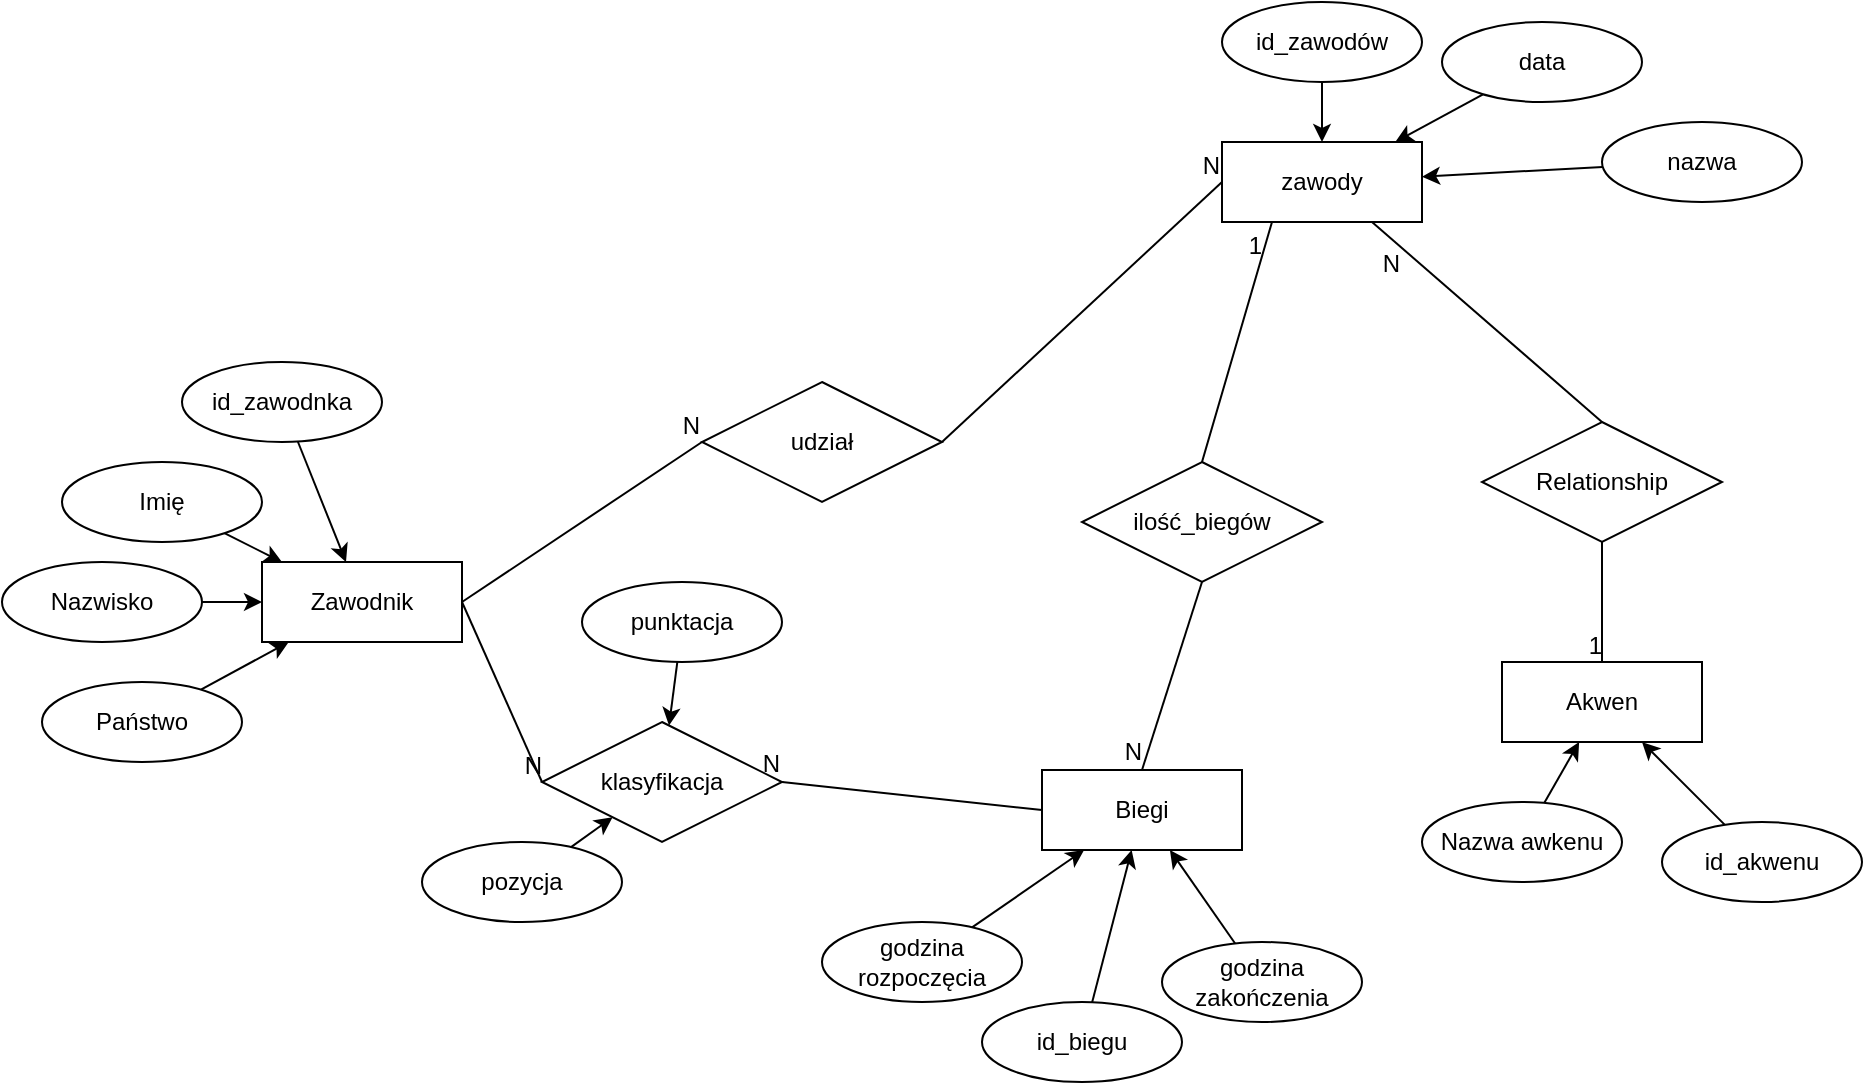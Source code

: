 <mxfile version="13.9.1" type="github">
  <diagram id="qOy0_NKQRGz6zUJ5DBVM" name="Page-1">
    <mxGraphModel dx="1422" dy="914" grid="1" gridSize="10" guides="1" tooltips="1" connect="1" arrows="1" fold="1" page="1" pageScale="1" pageWidth="1169" pageHeight="827" math="0" shadow="0">
      <root>
        <mxCell id="0" />
        <mxCell id="1" parent="0" />
        <mxCell id="-6ZyvIbKy-ZYqL_Ey7gN-1" value="Zawodnik" style="whiteSpace=wrap;html=1;align=center;" vertex="1" parent="1">
          <mxGeometry x="150" y="310" width="100" height="40" as="geometry" />
        </mxCell>
        <mxCell id="-6ZyvIbKy-ZYqL_Ey7gN-2" value="Biegi" style="whiteSpace=wrap;html=1;align=center;" vertex="1" parent="1">
          <mxGeometry x="540" y="414" width="100" height="40" as="geometry" />
        </mxCell>
        <mxCell id="-6ZyvIbKy-ZYqL_Ey7gN-4" value="zawody" style="whiteSpace=wrap;html=1;align=center;" vertex="1" parent="1">
          <mxGeometry x="630" y="100" width="100" height="40" as="geometry" />
        </mxCell>
        <mxCell id="-6ZyvIbKy-ZYqL_Ey7gN-5" value="Akwen" style="whiteSpace=wrap;html=1;align=center;" vertex="1" parent="1">
          <mxGeometry x="770" y="360" width="100" height="40" as="geometry" />
        </mxCell>
        <mxCell id="-6ZyvIbKy-ZYqL_Ey7gN-10" value="" style="rounded=0;orthogonalLoop=1;jettySize=auto;html=1;" edge="1" parent="1" source="-6ZyvIbKy-ZYqL_Ey7gN-6" target="-6ZyvIbKy-ZYqL_Ey7gN-1">
          <mxGeometry relative="1" as="geometry" />
        </mxCell>
        <mxCell id="-6ZyvIbKy-ZYqL_Ey7gN-6" value="Imię" style="ellipse;whiteSpace=wrap;html=1;align=center;" vertex="1" parent="1">
          <mxGeometry x="50" y="260" width="100" height="40" as="geometry" />
        </mxCell>
        <mxCell id="-6ZyvIbKy-ZYqL_Ey7gN-9" value="" style="rounded=0;orthogonalLoop=1;jettySize=auto;html=1;" edge="1" parent="1" source="-6ZyvIbKy-ZYqL_Ey7gN-7" target="-6ZyvIbKy-ZYqL_Ey7gN-1">
          <mxGeometry relative="1" as="geometry" />
        </mxCell>
        <mxCell id="-6ZyvIbKy-ZYqL_Ey7gN-7" value="Nazwisko" style="ellipse;whiteSpace=wrap;html=1;align=center;" vertex="1" parent="1">
          <mxGeometry x="20" y="310" width="100" height="40" as="geometry" />
        </mxCell>
        <mxCell id="-6ZyvIbKy-ZYqL_Ey7gN-11" value="" style="edgeStyle=none;rounded=0;orthogonalLoop=1;jettySize=auto;html=1;" edge="1" parent="1" source="-6ZyvIbKy-ZYqL_Ey7gN-8" target="-6ZyvIbKy-ZYqL_Ey7gN-1">
          <mxGeometry relative="1" as="geometry" />
        </mxCell>
        <mxCell id="-6ZyvIbKy-ZYqL_Ey7gN-8" value="Państwo" style="ellipse;whiteSpace=wrap;html=1;align=center;" vertex="1" parent="1">
          <mxGeometry x="40" y="370" width="100" height="40" as="geometry" />
        </mxCell>
        <mxCell id="-6ZyvIbKy-ZYqL_Ey7gN-28" value="" style="edgeStyle=none;rounded=0;orthogonalLoop=1;jettySize=auto;html=1;" edge="1" parent="1" source="-6ZyvIbKy-ZYqL_Ey7gN-12" target="-6ZyvIbKy-ZYqL_Ey7gN-4">
          <mxGeometry relative="1" as="geometry" />
        </mxCell>
        <mxCell id="-6ZyvIbKy-ZYqL_Ey7gN-12" value="id_zawodów&lt;span style=&quot;color: rgba(0 , 0 , 0 , 0) ; font-family: monospace ; font-size: 0px&quot;&gt;%3CmxGraphModel%3E%3Croot%3E%3CmxCell%20id%3D%220%22%2F%3E%3CmxCell%20id%3D%221%22%20parent%3D%220%22%2F%3E%3CmxCell%20id%3D%222%22%20value%3D%22Attribute%22%20style%3D%22ellipse%3BwhiteSpace%3Dwrap%3Bhtml%3D1%3Balign%3Dcenter%3B%22%20vertex%3D%221%22%20parent%3D%221%22%3E%3CmxGeometry%20x%3D%22530%22%20y%3D%22450%22%20width%3D%22100%22%20height%3D%2240%22%20as%3D%22geometry%22%2F%3E%3C%2FmxCell%3E%3C%2Froot%3E%3C%2FmxGraphModel%3E&lt;/span&gt;" style="ellipse;whiteSpace=wrap;html=1;align=center;" vertex="1" parent="1">
          <mxGeometry x="630" y="30" width="100" height="40" as="geometry" />
        </mxCell>
        <mxCell id="-6ZyvIbKy-ZYqL_Ey7gN-29" value="" style="edgeStyle=none;rounded=0;orthogonalLoop=1;jettySize=auto;html=1;" edge="1" parent="1" source="-6ZyvIbKy-ZYqL_Ey7gN-13" target="-6ZyvIbKy-ZYqL_Ey7gN-4">
          <mxGeometry relative="1" as="geometry" />
        </mxCell>
        <mxCell id="-6ZyvIbKy-ZYqL_Ey7gN-13" value="nazwa" style="ellipse;whiteSpace=wrap;html=1;align=center;" vertex="1" parent="1">
          <mxGeometry x="820" y="90" width="100" height="40" as="geometry" />
        </mxCell>
        <mxCell id="-6ZyvIbKy-ZYqL_Ey7gN-27" value="" style="edgeStyle=none;rounded=0;orthogonalLoop=1;jettySize=auto;html=1;" edge="1" parent="1" source="-6ZyvIbKy-ZYqL_Ey7gN-14" target="-6ZyvIbKy-ZYqL_Ey7gN-4">
          <mxGeometry relative="1" as="geometry" />
        </mxCell>
        <mxCell id="-6ZyvIbKy-ZYqL_Ey7gN-14" value="data" style="ellipse;whiteSpace=wrap;html=1;align=center;" vertex="1" parent="1">
          <mxGeometry x="740" y="40" width="100" height="40" as="geometry" />
        </mxCell>
        <mxCell id="-6ZyvIbKy-ZYqL_Ey7gN-16" value="" style="edgeStyle=none;rounded=0;orthogonalLoop=1;jettySize=auto;html=1;" edge="1" parent="1" source="-6ZyvIbKy-ZYqL_Ey7gN-15" target="-6ZyvIbKy-ZYqL_Ey7gN-2">
          <mxGeometry relative="1" as="geometry" />
        </mxCell>
        <mxCell id="-6ZyvIbKy-ZYqL_Ey7gN-15" value="id_biegu" style="ellipse;whiteSpace=wrap;html=1;align=center;" vertex="1" parent="1">
          <mxGeometry x="510" y="530" width="100" height="40" as="geometry" />
        </mxCell>
        <mxCell id="-6ZyvIbKy-ZYqL_Ey7gN-36" value="" style="edgeStyle=none;rounded=0;orthogonalLoop=1;jettySize=auto;html=1;" edge="1" parent="1" source="-6ZyvIbKy-ZYqL_Ey7gN-17" target="-6ZyvIbKy-ZYqL_Ey7gN-1">
          <mxGeometry relative="1" as="geometry" />
        </mxCell>
        <mxCell id="-6ZyvIbKy-ZYqL_Ey7gN-17" value="id_zawodnka&lt;span style=&quot;color: rgba(0 , 0 , 0 , 0) ; font-family: monospace ; font-size: 0px&quot;&gt;%3CmxGraphModel%3E%3Croot%3E%3CmxCell%20id%3D%220%22%2F%3E%3CmxCell%20id%3D%221%22%20parent%3D%220%22%2F%3E%3CmxCell%20id%3D%222%22%20value%3D%22Attribute%22%20style%3D%22ellipse%3BwhiteSpace%3Dwrap%3Bhtml%3D1%3Balign%3Dcenter%3B%22%20vertex%3D%221%22%20parent%3D%221%22%3E%3CmxGeometry%20x%3D%22530%22%20y%3D%22450%22%20width%3D%22100%22%20height%3D%2240%22%20as%3D%22geometry%22%2F%3E%3C%2FmxCell%3E%3C%2Froot%3E%3C%2FmxGraphModel%3E&lt;/span&gt;" style="ellipse;whiteSpace=wrap;html=1;align=center;" vertex="1" parent="1">
          <mxGeometry x="110" y="210" width="100" height="40" as="geometry" />
        </mxCell>
        <mxCell id="-6ZyvIbKy-ZYqL_Ey7gN-21" value="" style="edgeStyle=none;rounded=0;orthogonalLoop=1;jettySize=auto;html=1;" edge="1" parent="1" source="-6ZyvIbKy-ZYqL_Ey7gN-18" target="-6ZyvIbKy-ZYqL_Ey7gN-5">
          <mxGeometry relative="1" as="geometry" />
        </mxCell>
        <mxCell id="-6ZyvIbKy-ZYqL_Ey7gN-18" value="id_akwenu" style="ellipse;whiteSpace=wrap;html=1;align=center;" vertex="1" parent="1">
          <mxGeometry x="850" y="440" width="100" height="40" as="geometry" />
        </mxCell>
        <mxCell id="-6ZyvIbKy-ZYqL_Ey7gN-20" value="" style="edgeStyle=none;rounded=0;orthogonalLoop=1;jettySize=auto;html=1;" edge="1" parent="1" source="-6ZyvIbKy-ZYqL_Ey7gN-19" target="-6ZyvIbKy-ZYqL_Ey7gN-5">
          <mxGeometry relative="1" as="geometry" />
        </mxCell>
        <mxCell id="-6ZyvIbKy-ZYqL_Ey7gN-19" value="Nazwa awkenu" style="ellipse;whiteSpace=wrap;html=1;align=center;" vertex="1" parent="1">
          <mxGeometry x="730" y="430" width="100" height="40" as="geometry" />
        </mxCell>
        <mxCell id="-6ZyvIbKy-ZYqL_Ey7gN-23" value="" style="edgeStyle=none;rounded=0;orthogonalLoop=1;jettySize=auto;html=1;" edge="1" parent="1" source="-6ZyvIbKy-ZYqL_Ey7gN-22" target="-6ZyvIbKy-ZYqL_Ey7gN-2">
          <mxGeometry relative="1" as="geometry" />
        </mxCell>
        <mxCell id="-6ZyvIbKy-ZYqL_Ey7gN-22" value="godzina rozpoczęcia" style="ellipse;whiteSpace=wrap;html=1;align=center;" vertex="1" parent="1">
          <mxGeometry x="430" y="490" width="100" height="40" as="geometry" />
        </mxCell>
        <mxCell id="-6ZyvIbKy-ZYqL_Ey7gN-26" value="" style="edgeStyle=none;rounded=0;orthogonalLoop=1;jettySize=auto;html=1;" edge="1" parent="1" source="-6ZyvIbKy-ZYqL_Ey7gN-24" target="-6ZyvIbKy-ZYqL_Ey7gN-2">
          <mxGeometry relative="1" as="geometry" />
        </mxCell>
        <mxCell id="-6ZyvIbKy-ZYqL_Ey7gN-24" value="godzina&lt;br&gt;zakończenia" style="ellipse;whiteSpace=wrap;html=1;align=center;" vertex="1" parent="1">
          <mxGeometry x="600" y="500" width="100" height="40" as="geometry" />
        </mxCell>
        <mxCell id="-6ZyvIbKy-ZYqL_Ey7gN-30" value="klasyfikacja" style="shape=rhombus;perimeter=rhombusPerimeter;whiteSpace=wrap;html=1;align=center;" vertex="1" parent="1">
          <mxGeometry x="290" y="390" width="120" height="60" as="geometry" />
        </mxCell>
        <mxCell id="-6ZyvIbKy-ZYqL_Ey7gN-32" value="" style="edgeStyle=none;rounded=0;orthogonalLoop=1;jettySize=auto;html=1;" edge="1" parent="1" source="-6ZyvIbKy-ZYqL_Ey7gN-31" target="-6ZyvIbKy-ZYqL_Ey7gN-30">
          <mxGeometry relative="1" as="geometry" />
        </mxCell>
        <mxCell id="-6ZyvIbKy-ZYqL_Ey7gN-31" value="pozycja" style="ellipse;whiteSpace=wrap;html=1;align=center;" vertex="1" parent="1">
          <mxGeometry x="230" y="450" width="100" height="40" as="geometry" />
        </mxCell>
        <mxCell id="-6ZyvIbKy-ZYqL_Ey7gN-41" value="" style="edgeStyle=none;rounded=0;orthogonalLoop=1;jettySize=auto;html=1;" edge="1" parent="1" source="-6ZyvIbKy-ZYqL_Ey7gN-33" target="-6ZyvIbKy-ZYqL_Ey7gN-30">
          <mxGeometry relative="1" as="geometry" />
        </mxCell>
        <mxCell id="-6ZyvIbKy-ZYqL_Ey7gN-33" value="punktacja" style="ellipse;whiteSpace=wrap;html=1;align=center;" vertex="1" parent="1">
          <mxGeometry x="310" y="320" width="100" height="40" as="geometry" />
        </mxCell>
        <mxCell id="-6ZyvIbKy-ZYqL_Ey7gN-37" value="" style="endArrow=none;html=1;rounded=0;exitX=1;exitY=0.5;exitDx=0;exitDy=0;entryX=0;entryY=0.5;entryDx=0;entryDy=0;" edge="1" parent="1" source="-6ZyvIbKy-ZYqL_Ey7gN-1" target="-6ZyvIbKy-ZYqL_Ey7gN-30">
          <mxGeometry relative="1" as="geometry">
            <mxPoint x="360" y="500" as="sourcePoint" />
            <mxPoint x="660" y="450" as="targetPoint" />
            <Array as="points" />
          </mxGeometry>
        </mxCell>
        <mxCell id="-6ZyvIbKy-ZYqL_Ey7gN-38" value="N" style="resizable=0;html=1;align=right;verticalAlign=bottom;" connectable="0" vertex="1" parent="-6ZyvIbKy-ZYqL_Ey7gN-37">
          <mxGeometry x="1" relative="1" as="geometry" />
        </mxCell>
        <mxCell id="-6ZyvIbKy-ZYqL_Ey7gN-39" value="" style="endArrow=none;html=1;rounded=0;exitX=0;exitY=0.5;exitDx=0;exitDy=0;entryX=1;entryY=0.5;entryDx=0;entryDy=0;" edge="1" parent="1" source="-6ZyvIbKy-ZYqL_Ey7gN-2" target="-6ZyvIbKy-ZYqL_Ey7gN-30">
          <mxGeometry relative="1" as="geometry">
            <mxPoint x="400" y="450" as="sourcePoint" />
            <mxPoint x="560" y="450" as="targetPoint" />
          </mxGeometry>
        </mxCell>
        <mxCell id="-6ZyvIbKy-ZYqL_Ey7gN-40" value="N" style="resizable=0;html=1;align=right;verticalAlign=bottom;" connectable="0" vertex="1" parent="-6ZyvIbKy-ZYqL_Ey7gN-39">
          <mxGeometry x="1" relative="1" as="geometry" />
        </mxCell>
        <mxCell id="-6ZyvIbKy-ZYqL_Ey7gN-42" value="udział" style="shape=rhombus;perimeter=rhombusPerimeter;whiteSpace=wrap;html=1;align=center;" vertex="1" parent="1">
          <mxGeometry x="370" y="220" width="120" height="60" as="geometry" />
        </mxCell>
        <mxCell id="-6ZyvIbKy-ZYqL_Ey7gN-43" value="" style="endArrow=none;html=1;rounded=0;exitX=1;exitY=0.5;exitDx=0;exitDy=0;entryX=0;entryY=0.5;entryDx=0;entryDy=0;" edge="1" parent="1" source="-6ZyvIbKy-ZYqL_Ey7gN-1" target="-6ZyvIbKy-ZYqL_Ey7gN-42">
          <mxGeometry relative="1" as="geometry">
            <mxPoint x="330" y="340" as="sourcePoint" />
            <mxPoint x="490" y="340" as="targetPoint" />
          </mxGeometry>
        </mxCell>
        <mxCell id="-6ZyvIbKy-ZYqL_Ey7gN-44" value="N" style="resizable=0;html=1;align=right;verticalAlign=bottom;" connectable="0" vertex="1" parent="-6ZyvIbKy-ZYqL_Ey7gN-43">
          <mxGeometry x="1" relative="1" as="geometry" />
        </mxCell>
        <mxCell id="-6ZyvIbKy-ZYqL_Ey7gN-45" value="" style="endArrow=none;html=1;rounded=0;exitX=1;exitY=0.5;exitDx=0;exitDy=0;entryX=0;entryY=0.5;entryDx=0;entryDy=0;" edge="1" parent="1" source="-6ZyvIbKy-ZYqL_Ey7gN-42" target="-6ZyvIbKy-ZYqL_Ey7gN-4">
          <mxGeometry relative="1" as="geometry">
            <mxPoint x="600" y="400" as="sourcePoint" />
            <mxPoint x="730" y="330" as="targetPoint" />
          </mxGeometry>
        </mxCell>
        <mxCell id="-6ZyvIbKy-ZYqL_Ey7gN-46" value="N" style="resizable=0;html=1;align=right;verticalAlign=bottom;" connectable="0" vertex="1" parent="-6ZyvIbKy-ZYqL_Ey7gN-45">
          <mxGeometry x="1" relative="1" as="geometry" />
        </mxCell>
        <mxCell id="-6ZyvIbKy-ZYqL_Ey7gN-47" value="Relationship" style="shape=rhombus;perimeter=rhombusPerimeter;whiteSpace=wrap;html=1;align=center;" vertex="1" parent="1">
          <mxGeometry x="760" y="240" width="120" height="60" as="geometry" />
        </mxCell>
        <mxCell id="-6ZyvIbKy-ZYqL_Ey7gN-50" value="" style="endArrow=none;html=1;rounded=0;entryX=0.75;entryY=1;entryDx=0;entryDy=0;exitX=0.5;exitY=0;exitDx=0;exitDy=0;" edge="1" parent="1" source="-6ZyvIbKy-ZYqL_Ey7gN-47" target="-6ZyvIbKy-ZYqL_Ey7gN-4">
          <mxGeometry relative="1" as="geometry">
            <mxPoint x="670" y="230" as="sourcePoint" />
            <mxPoint x="830" y="230" as="targetPoint" />
          </mxGeometry>
        </mxCell>
        <mxCell id="-6ZyvIbKy-ZYqL_Ey7gN-51" value="N" style="resizable=0;html=1;align=right;verticalAlign=bottom;" connectable="0" vertex="1" parent="-6ZyvIbKy-ZYqL_Ey7gN-50">
          <mxGeometry x="1" relative="1" as="geometry">
            <mxPoint x="14.7" y="29.56" as="offset" />
          </mxGeometry>
        </mxCell>
        <mxCell id="-6ZyvIbKy-ZYqL_Ey7gN-52" value="" style="endArrow=none;html=1;rounded=0;exitX=0.5;exitY=1;exitDx=0;exitDy=0;entryX=0.5;entryY=0;entryDx=0;entryDy=0;" edge="1" parent="1" source="-6ZyvIbKy-ZYqL_Ey7gN-47" target="-6ZyvIbKy-ZYqL_Ey7gN-5">
          <mxGeometry relative="1" as="geometry">
            <mxPoint x="770" y="370" as="sourcePoint" />
            <mxPoint x="930" y="370" as="targetPoint" />
          </mxGeometry>
        </mxCell>
        <mxCell id="-6ZyvIbKy-ZYqL_Ey7gN-53" value="1" style="resizable=0;html=1;align=right;verticalAlign=bottom;" connectable="0" vertex="1" parent="-6ZyvIbKy-ZYqL_Ey7gN-52">
          <mxGeometry x="1" relative="1" as="geometry" />
        </mxCell>
        <mxCell id="-6ZyvIbKy-ZYqL_Ey7gN-54" value="ilość_biegów" style="shape=rhombus;perimeter=rhombusPerimeter;whiteSpace=wrap;html=1;align=center;" vertex="1" parent="1">
          <mxGeometry x="560" y="260" width="120" height="60" as="geometry" />
        </mxCell>
        <mxCell id="-6ZyvIbKy-ZYqL_Ey7gN-55" value="" style="endArrow=none;html=1;rounded=0;entryX=0.5;entryY=0;entryDx=0;entryDy=0;exitX=0.5;exitY=1;exitDx=0;exitDy=0;" edge="1" parent="1" source="-6ZyvIbKy-ZYqL_Ey7gN-54" target="-6ZyvIbKy-ZYqL_Ey7gN-2">
          <mxGeometry relative="1" as="geometry">
            <mxPoint x="460" y="380" as="sourcePoint" />
            <mxPoint x="620" y="380" as="targetPoint" />
          </mxGeometry>
        </mxCell>
        <mxCell id="-6ZyvIbKy-ZYqL_Ey7gN-56" value="N" style="resizable=0;html=1;align=right;verticalAlign=bottom;" connectable="0" vertex="1" parent="-6ZyvIbKy-ZYqL_Ey7gN-55">
          <mxGeometry x="1" relative="1" as="geometry" />
        </mxCell>
        <mxCell id="-6ZyvIbKy-ZYqL_Ey7gN-57" value="" style="endArrow=none;html=1;rounded=0;exitX=0.5;exitY=0;exitDx=0;exitDy=0;entryX=0.25;entryY=1;entryDx=0;entryDy=0;" edge="1" parent="1" source="-6ZyvIbKy-ZYqL_Ey7gN-54" target="-6ZyvIbKy-ZYqL_Ey7gN-4">
          <mxGeometry relative="1" as="geometry">
            <mxPoint x="600" y="200" as="sourcePoint" />
            <mxPoint x="760" y="200" as="targetPoint" />
          </mxGeometry>
        </mxCell>
        <mxCell id="-6ZyvIbKy-ZYqL_Ey7gN-58" value="1" style="resizable=0;html=1;align=right;verticalAlign=bottom;" connectable="0" vertex="1" parent="-6ZyvIbKy-ZYqL_Ey7gN-57">
          <mxGeometry x="1" relative="1" as="geometry">
            <mxPoint x="-5" y="20" as="offset" />
          </mxGeometry>
        </mxCell>
      </root>
    </mxGraphModel>
  </diagram>
</mxfile>
